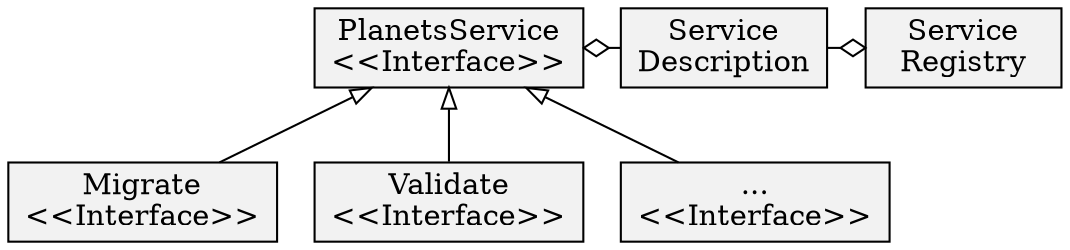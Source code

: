 /* Planets Services Java (top) and Interoperability (bottom) API */
digraph if_services {
    
    node[shape=box width=1.3 style=filled fillcolor="gray95"]
    //verbs[label="Preservation Verb\n(migrate, identify, ...)" fillcolor=white]
    interface[label="PlanetsService\n\<\<Interface\>\>"]
    migrate[label="Migrate\n\<\<Interface\>\>"]
    validate[label="Validate\n\<\<Interface\>\>"]
    //migImpl[label="MigrateImpl" style=dashed]
    //valImpl[label="MigrateImpl" style=dashed]
    //etcImpl[label="..." style=dashed]
    etc[label="...\n\<\<Interface\>\>"]
    sd[label="Service\nDescription"]
    sreg[label="Service\nRegistry"]
    //xml[label="XML" fillcolor=white]
    //swsdl[label="Web Service\n(WSDL)" fillcolor=white]
    //rwsdl[label="Web Service\n(WSDL)" fillcolor=white]
    
    //interfaces -> verbs[dir=back]
    interface -> migrate [dir=back arrowhead=none arrowtail=empty]
    interface -> validate [dir=back arrowhead=none arrowtail=empty]
    interface -> etc [dir=back arrowhead=none arrowtail=empty]
    
    //migrate -> migImpl [dir=back arrowhead=none arrowtail=empty style=dashed]
    //validate -> valImpl [dir=back arrowhead=none arrowtail=empty style=dashed]
    //etc -> etcImpl [dir=back arrowhead=none arrowtail=empty style=dashed]
    
    interface -> sd [dir=back arrowhead=none arrowtail=odiamond constraint=false]
    sd -> sreg [arrowhead=odiamond constraint=false]
    
   
    
}